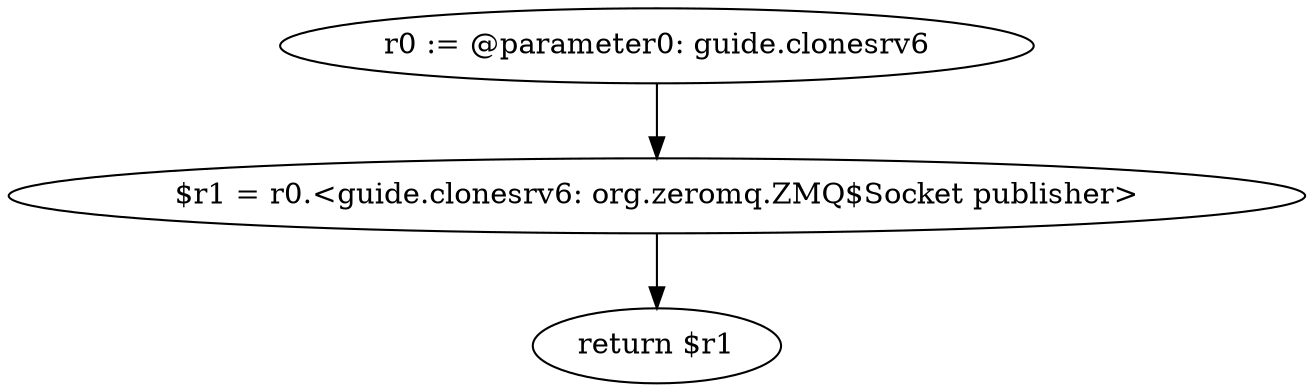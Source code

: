 digraph "unitGraph" {
    "r0 := @parameter0: guide.clonesrv6"
    "$r1 = r0.<guide.clonesrv6: org.zeromq.ZMQ$Socket publisher>"
    "return $r1"
    "r0 := @parameter0: guide.clonesrv6"->"$r1 = r0.<guide.clonesrv6: org.zeromq.ZMQ$Socket publisher>";
    "$r1 = r0.<guide.clonesrv6: org.zeromq.ZMQ$Socket publisher>"->"return $r1";
}
